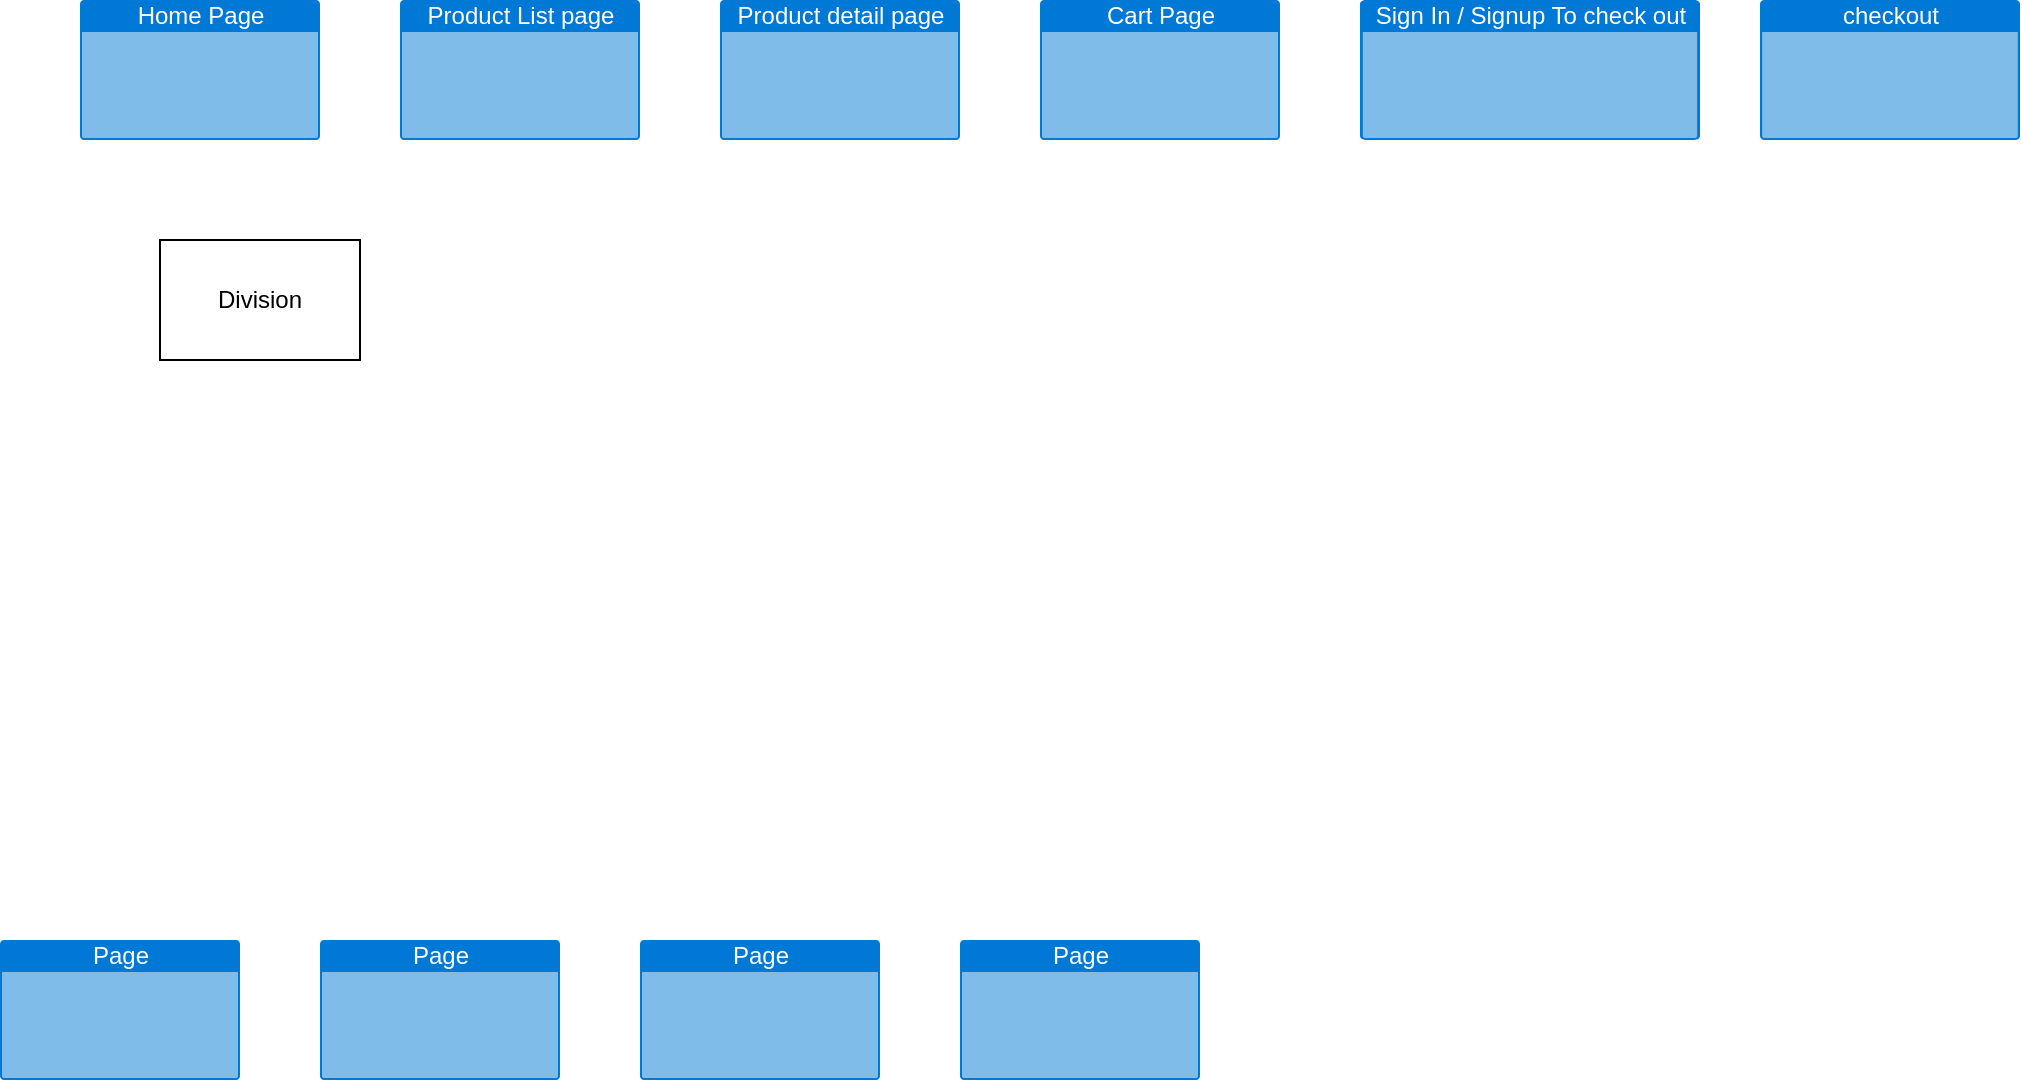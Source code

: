 <mxfile version="20.0.4" type="github"><diagram name="Page-1" id="13e1069c-82ec-6db2-03f1-153e76fe0fe0"><mxGraphModel dx="2066" dy="1155" grid="1" gridSize="10" guides="1" tooltips="1" connect="1" arrows="1" fold="1" page="1" pageScale="1" pageWidth="1100" pageHeight="850" background="none" math="0" shadow="0"><root><mxCell id="0"/><mxCell id="1" parent="0"/><mxCell id="nGnPjHM78bPsRdA5zNKB-11" value="Sign In / Signup To check out" style="html=1;strokeColor=none;fillColor=#0079D6;labelPosition=center;verticalLabelPosition=middle;verticalAlign=top;align=center;fontSize=12;outlineConnect=0;spacingTop=-6;fontColor=#FFFFFF;sketch=0;shape=mxgraph.sitemap.page;" vertex="1" parent="1"><mxGeometry x="680" y="40" width="170" height="70" as="geometry"/></mxCell><mxCell id="nGnPjHM78bPsRdA5zNKB-7" value="Cart Page" style="html=1;strokeColor=none;fillColor=#0079D6;labelPosition=center;verticalLabelPosition=middle;verticalAlign=top;align=center;fontSize=12;outlineConnect=0;spacingTop=-6;fontColor=#FFFFFF;sketch=0;shape=mxgraph.sitemap.page;" vertex="1" parent="1"><mxGeometry x="520" y="40" width="120" height="70" as="geometry"/></mxCell><mxCell id="nGnPjHM78bPsRdA5zNKB-8" value="Home Page" style="html=1;strokeColor=none;fillColor=#0079D6;labelPosition=center;verticalLabelPosition=middle;verticalAlign=top;align=center;fontSize=12;outlineConnect=0;spacingTop=-6;fontColor=#FFFFFF;sketch=0;shape=mxgraph.sitemap.page;" vertex="1" parent="1"><mxGeometry x="40" y="40" width="120" height="70" as="geometry"/></mxCell><mxCell id="nGnPjHM78bPsRdA5zNKB-9" value="Product List page" style="html=1;strokeColor=none;fillColor=#0079D6;labelPosition=center;verticalLabelPosition=middle;verticalAlign=top;align=center;fontSize=12;outlineConnect=0;spacingTop=-6;fontColor=#FFFFFF;sketch=0;shape=mxgraph.sitemap.page;" vertex="1" parent="1"><mxGeometry x="200" y="40" width="120" height="70" as="geometry"/></mxCell><mxCell id="nGnPjHM78bPsRdA5zNKB-10" value="Product detail page" style="html=1;strokeColor=none;fillColor=#0079D6;labelPosition=center;verticalLabelPosition=middle;verticalAlign=top;align=center;fontSize=12;outlineConnect=0;spacingTop=-6;fontColor=#FFFFFF;sketch=0;shape=mxgraph.sitemap.page;" vertex="1" parent="1"><mxGeometry x="360" y="40" width="120" height="70" as="geometry"/></mxCell><mxCell id="nGnPjHM78bPsRdA5zNKB-13" value="checkout" style="html=1;strokeColor=none;fillColor=#0079D6;labelPosition=center;verticalLabelPosition=middle;verticalAlign=top;align=center;fontSize=12;outlineConnect=0;spacingTop=-6;fontColor=#FFFFFF;sketch=0;shape=mxgraph.sitemap.page;" vertex="1" parent="1"><mxGeometry x="880" y="40" width="130" height="70" as="geometry"/></mxCell><mxCell id="nGnPjHM78bPsRdA5zNKB-14" value="Page" style="html=1;strokeColor=none;fillColor=#0079D6;labelPosition=center;verticalLabelPosition=middle;verticalAlign=top;align=center;fontSize=12;outlineConnect=0;spacingTop=-6;fontColor=#FFFFFF;sketch=0;shape=mxgraph.sitemap.page;" vertex="1" parent="1"><mxGeometry x="480" y="510" width="120" height="70" as="geometry"/></mxCell><mxCell id="nGnPjHM78bPsRdA5zNKB-15" value="Page" style="html=1;strokeColor=none;fillColor=#0079D6;labelPosition=center;verticalLabelPosition=middle;verticalAlign=top;align=center;fontSize=12;outlineConnect=0;spacingTop=-6;fontColor=#FFFFFF;sketch=0;shape=mxgraph.sitemap.page;" vertex="1" parent="1"><mxGeometry y="510" width="120" height="70" as="geometry"/></mxCell><mxCell id="nGnPjHM78bPsRdA5zNKB-16" value="Page" style="html=1;strokeColor=none;fillColor=#0079D6;labelPosition=center;verticalLabelPosition=middle;verticalAlign=top;align=center;fontSize=12;outlineConnect=0;spacingTop=-6;fontColor=#FFFFFF;sketch=0;shape=mxgraph.sitemap.page;" vertex="1" parent="1"><mxGeometry x="160" y="510" width="120" height="70" as="geometry"/></mxCell><mxCell id="nGnPjHM78bPsRdA5zNKB-17" value="Page" style="html=1;strokeColor=none;fillColor=#0079D6;labelPosition=center;verticalLabelPosition=middle;verticalAlign=top;align=center;fontSize=12;outlineConnect=0;spacingTop=-6;fontColor=#FFFFFF;sketch=0;shape=mxgraph.sitemap.page;" vertex="1" parent="1"><mxGeometry x="320" y="510" width="120" height="70" as="geometry"/></mxCell><mxCell id="nGnPjHM78bPsRdA5zNKB-19" value="Division" style="whiteSpace=wrap;html=1;align=center;verticalAlign=middle;treeFolding=1;treeMoving=1;newEdgeStyle={&quot;edgeStyle&quot;:&quot;elbowEdgeStyle&quot;,&quot;startArrow&quot;:&quot;none&quot;,&quot;endArrow&quot;:&quot;none&quot;};" vertex="1" parent="1"><mxGeometry x="80" y="160" width="100" height="60" as="geometry"/></mxCell><mxCell id="nGnPjHM78bPsRdA5zNKB-20" value="" style="edgeStyle=elbowEdgeStyle;elbow=vertical;startArrow=none;endArrow=none;rounded=0;" edge="1" target="nGnPjHM78bPsRdA5zNKB-19" parent="1"><mxGeometry relative="1" as="geometry"><mxPoint x="110" y="160" as="sourcePoint"/><Array as="points"><mxPoint x="80" y="160"/></Array></mxGeometry></mxCell></root></mxGraphModel></diagram></mxfile>